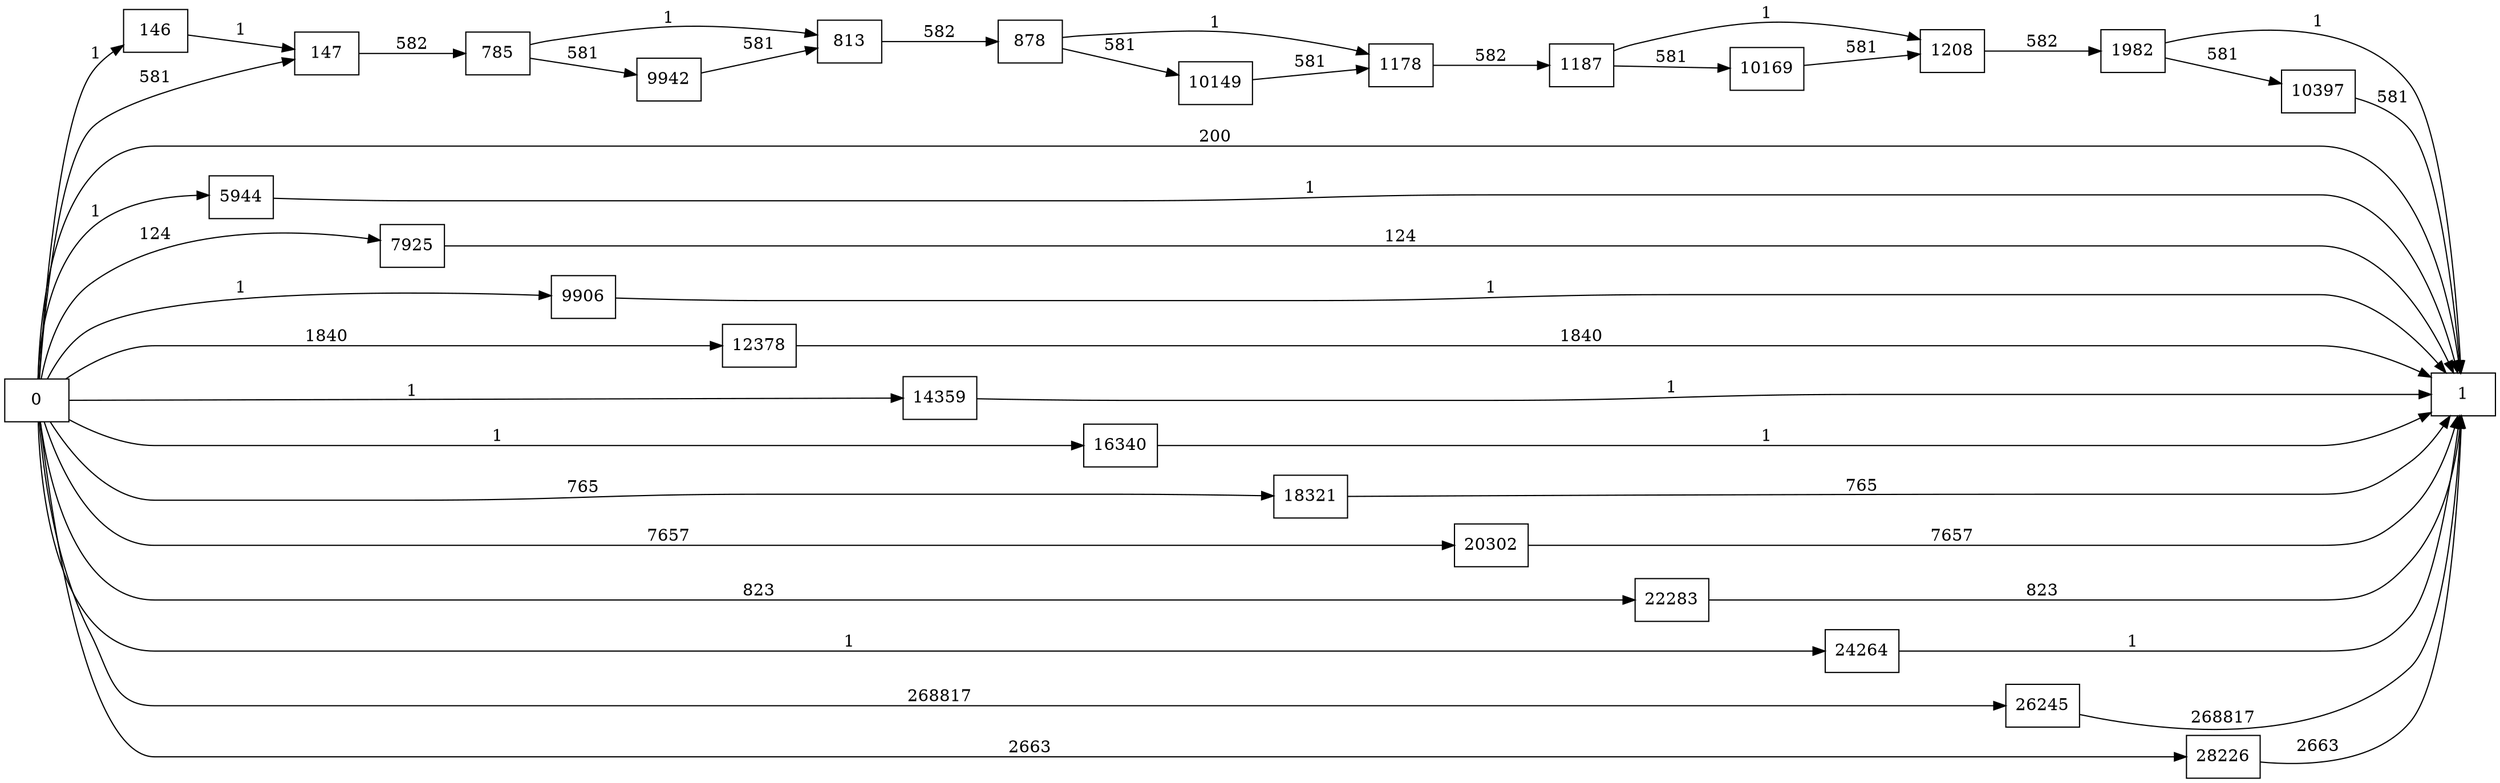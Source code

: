 digraph {
	graph [rankdir=LR]
	node [shape=rectangle]
	146 -> 147 [label=1]
	147 -> 785 [label=582]
	785 -> 813 [label=1]
	785 -> 9942 [label=581]
	813 -> 878 [label=582]
	878 -> 1178 [label=1]
	878 -> 10149 [label=581]
	1178 -> 1187 [label=582]
	1187 -> 1208 [label=1]
	1187 -> 10169 [label=581]
	1208 -> 1982 [label=582]
	1982 -> 1 [label=1]
	1982 -> 10397 [label=581]
	5944 -> 1 [label=1]
	7925 -> 1 [label=124]
	9906 -> 1 [label=1]
	9942 -> 813 [label=581]
	10149 -> 1178 [label=581]
	10169 -> 1208 [label=581]
	10397 -> 1 [label=581]
	12378 -> 1 [label=1840]
	14359 -> 1 [label=1]
	16340 -> 1 [label=1]
	18321 -> 1 [label=765]
	20302 -> 1 [label=7657]
	22283 -> 1 [label=823]
	24264 -> 1 [label=1]
	26245 -> 1 [label=268817]
	28226 -> 1 [label=2663]
	0 -> 147 [label=581]
	0 -> 146 [label=1]
	0 -> 1 [label=200]
	0 -> 5944 [label=1]
	0 -> 7925 [label=124]
	0 -> 9906 [label=1]
	0 -> 12378 [label=1840]
	0 -> 14359 [label=1]
	0 -> 16340 [label=1]
	0 -> 18321 [label=765]
	0 -> 20302 [label=7657]
	0 -> 22283 [label=823]
	0 -> 24264 [label=1]
	0 -> 26245 [label=268817]
	0 -> 28226 [label=2663]
}
